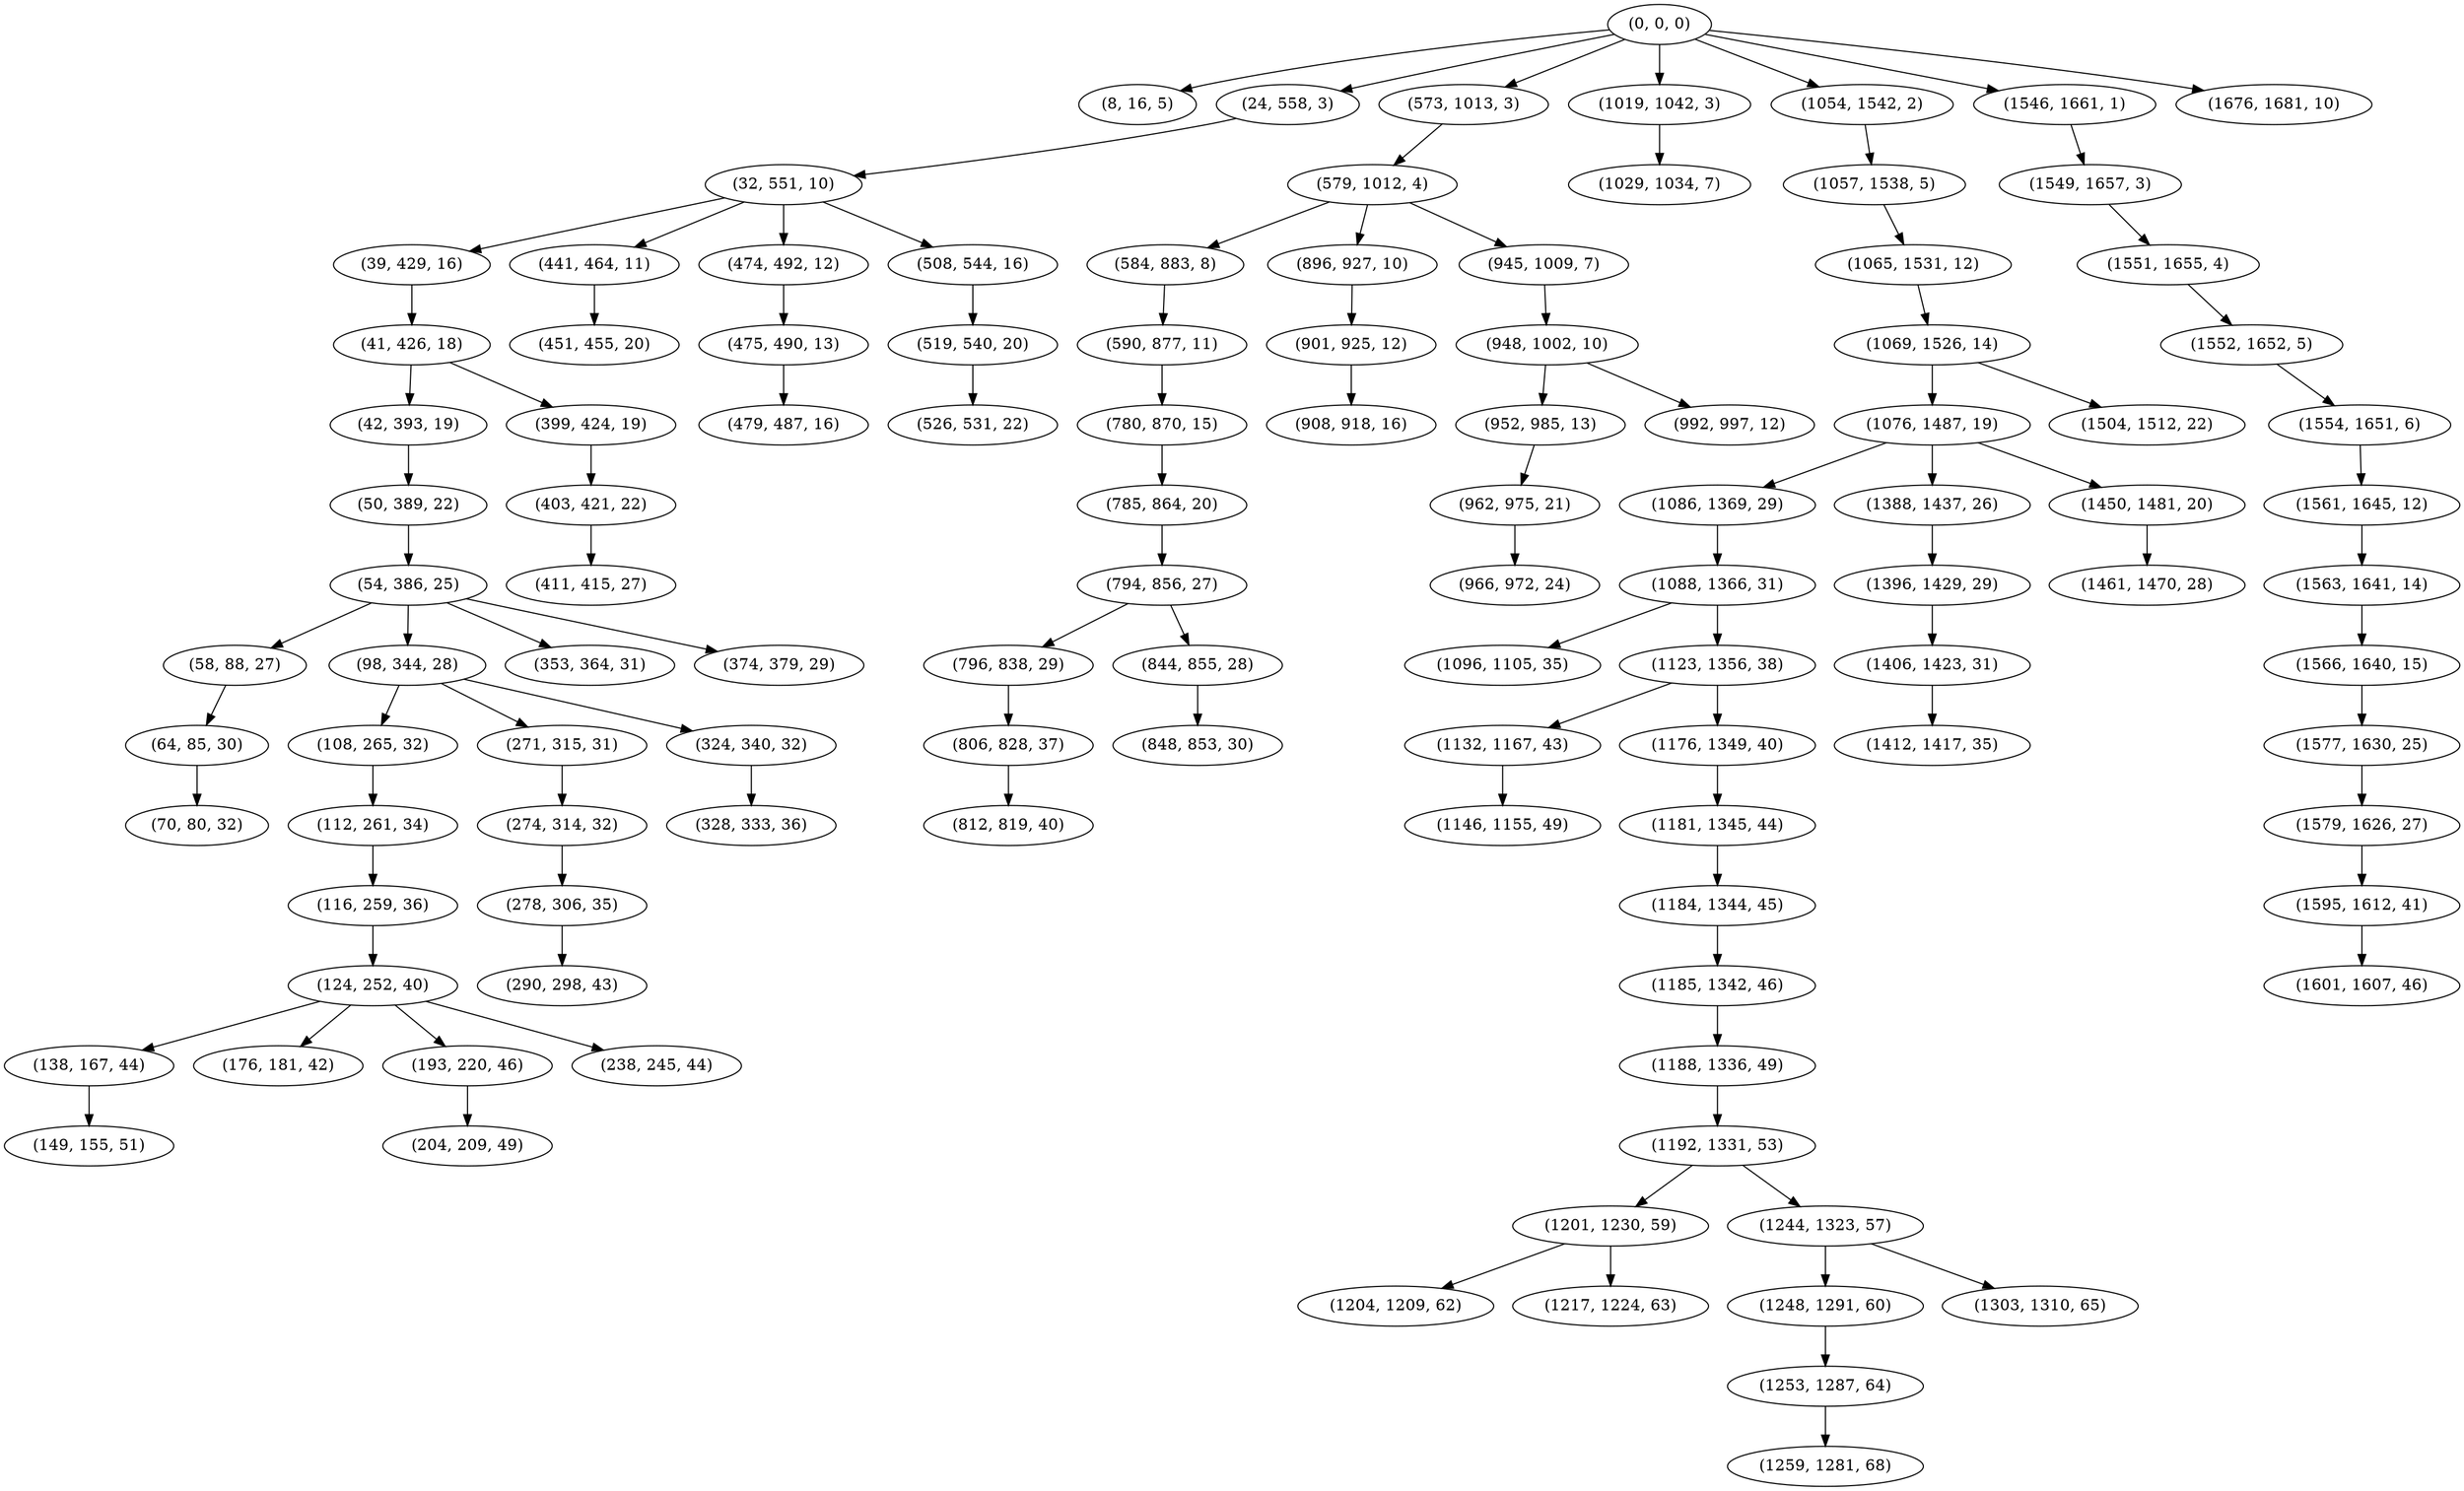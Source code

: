 digraph tree {
    "(0, 0, 0)";
    "(8, 16, 5)";
    "(24, 558, 3)";
    "(32, 551, 10)";
    "(39, 429, 16)";
    "(41, 426, 18)";
    "(42, 393, 19)";
    "(50, 389, 22)";
    "(54, 386, 25)";
    "(58, 88, 27)";
    "(64, 85, 30)";
    "(70, 80, 32)";
    "(98, 344, 28)";
    "(108, 265, 32)";
    "(112, 261, 34)";
    "(116, 259, 36)";
    "(124, 252, 40)";
    "(138, 167, 44)";
    "(149, 155, 51)";
    "(176, 181, 42)";
    "(193, 220, 46)";
    "(204, 209, 49)";
    "(238, 245, 44)";
    "(271, 315, 31)";
    "(274, 314, 32)";
    "(278, 306, 35)";
    "(290, 298, 43)";
    "(324, 340, 32)";
    "(328, 333, 36)";
    "(353, 364, 31)";
    "(374, 379, 29)";
    "(399, 424, 19)";
    "(403, 421, 22)";
    "(411, 415, 27)";
    "(441, 464, 11)";
    "(451, 455, 20)";
    "(474, 492, 12)";
    "(475, 490, 13)";
    "(479, 487, 16)";
    "(508, 544, 16)";
    "(519, 540, 20)";
    "(526, 531, 22)";
    "(573, 1013, 3)";
    "(579, 1012, 4)";
    "(584, 883, 8)";
    "(590, 877, 11)";
    "(780, 870, 15)";
    "(785, 864, 20)";
    "(794, 856, 27)";
    "(796, 838, 29)";
    "(806, 828, 37)";
    "(812, 819, 40)";
    "(844, 855, 28)";
    "(848, 853, 30)";
    "(896, 927, 10)";
    "(901, 925, 12)";
    "(908, 918, 16)";
    "(945, 1009, 7)";
    "(948, 1002, 10)";
    "(952, 985, 13)";
    "(962, 975, 21)";
    "(966, 972, 24)";
    "(992, 997, 12)";
    "(1019, 1042, 3)";
    "(1029, 1034, 7)";
    "(1054, 1542, 2)";
    "(1057, 1538, 5)";
    "(1065, 1531, 12)";
    "(1069, 1526, 14)";
    "(1076, 1487, 19)";
    "(1086, 1369, 29)";
    "(1088, 1366, 31)";
    "(1096, 1105, 35)";
    "(1123, 1356, 38)";
    "(1132, 1167, 43)";
    "(1146, 1155, 49)";
    "(1176, 1349, 40)";
    "(1181, 1345, 44)";
    "(1184, 1344, 45)";
    "(1185, 1342, 46)";
    "(1188, 1336, 49)";
    "(1192, 1331, 53)";
    "(1201, 1230, 59)";
    "(1204, 1209, 62)";
    "(1217, 1224, 63)";
    "(1244, 1323, 57)";
    "(1248, 1291, 60)";
    "(1253, 1287, 64)";
    "(1259, 1281, 68)";
    "(1303, 1310, 65)";
    "(1388, 1437, 26)";
    "(1396, 1429, 29)";
    "(1406, 1423, 31)";
    "(1412, 1417, 35)";
    "(1450, 1481, 20)";
    "(1461, 1470, 28)";
    "(1504, 1512, 22)";
    "(1546, 1661, 1)";
    "(1549, 1657, 3)";
    "(1551, 1655, 4)";
    "(1552, 1652, 5)";
    "(1554, 1651, 6)";
    "(1561, 1645, 12)";
    "(1563, 1641, 14)";
    "(1566, 1640, 15)";
    "(1577, 1630, 25)";
    "(1579, 1626, 27)";
    "(1595, 1612, 41)";
    "(1601, 1607, 46)";
    "(1676, 1681, 10)";
    "(0, 0, 0)" -> "(8, 16, 5)";
    "(0, 0, 0)" -> "(24, 558, 3)";
    "(0, 0, 0)" -> "(573, 1013, 3)";
    "(0, 0, 0)" -> "(1019, 1042, 3)";
    "(0, 0, 0)" -> "(1054, 1542, 2)";
    "(0, 0, 0)" -> "(1546, 1661, 1)";
    "(0, 0, 0)" -> "(1676, 1681, 10)";
    "(24, 558, 3)" -> "(32, 551, 10)";
    "(32, 551, 10)" -> "(39, 429, 16)";
    "(32, 551, 10)" -> "(441, 464, 11)";
    "(32, 551, 10)" -> "(474, 492, 12)";
    "(32, 551, 10)" -> "(508, 544, 16)";
    "(39, 429, 16)" -> "(41, 426, 18)";
    "(41, 426, 18)" -> "(42, 393, 19)";
    "(41, 426, 18)" -> "(399, 424, 19)";
    "(42, 393, 19)" -> "(50, 389, 22)";
    "(50, 389, 22)" -> "(54, 386, 25)";
    "(54, 386, 25)" -> "(58, 88, 27)";
    "(54, 386, 25)" -> "(98, 344, 28)";
    "(54, 386, 25)" -> "(353, 364, 31)";
    "(54, 386, 25)" -> "(374, 379, 29)";
    "(58, 88, 27)" -> "(64, 85, 30)";
    "(64, 85, 30)" -> "(70, 80, 32)";
    "(98, 344, 28)" -> "(108, 265, 32)";
    "(98, 344, 28)" -> "(271, 315, 31)";
    "(98, 344, 28)" -> "(324, 340, 32)";
    "(108, 265, 32)" -> "(112, 261, 34)";
    "(112, 261, 34)" -> "(116, 259, 36)";
    "(116, 259, 36)" -> "(124, 252, 40)";
    "(124, 252, 40)" -> "(138, 167, 44)";
    "(124, 252, 40)" -> "(176, 181, 42)";
    "(124, 252, 40)" -> "(193, 220, 46)";
    "(124, 252, 40)" -> "(238, 245, 44)";
    "(138, 167, 44)" -> "(149, 155, 51)";
    "(193, 220, 46)" -> "(204, 209, 49)";
    "(271, 315, 31)" -> "(274, 314, 32)";
    "(274, 314, 32)" -> "(278, 306, 35)";
    "(278, 306, 35)" -> "(290, 298, 43)";
    "(324, 340, 32)" -> "(328, 333, 36)";
    "(399, 424, 19)" -> "(403, 421, 22)";
    "(403, 421, 22)" -> "(411, 415, 27)";
    "(441, 464, 11)" -> "(451, 455, 20)";
    "(474, 492, 12)" -> "(475, 490, 13)";
    "(475, 490, 13)" -> "(479, 487, 16)";
    "(508, 544, 16)" -> "(519, 540, 20)";
    "(519, 540, 20)" -> "(526, 531, 22)";
    "(573, 1013, 3)" -> "(579, 1012, 4)";
    "(579, 1012, 4)" -> "(584, 883, 8)";
    "(579, 1012, 4)" -> "(896, 927, 10)";
    "(579, 1012, 4)" -> "(945, 1009, 7)";
    "(584, 883, 8)" -> "(590, 877, 11)";
    "(590, 877, 11)" -> "(780, 870, 15)";
    "(780, 870, 15)" -> "(785, 864, 20)";
    "(785, 864, 20)" -> "(794, 856, 27)";
    "(794, 856, 27)" -> "(796, 838, 29)";
    "(794, 856, 27)" -> "(844, 855, 28)";
    "(796, 838, 29)" -> "(806, 828, 37)";
    "(806, 828, 37)" -> "(812, 819, 40)";
    "(844, 855, 28)" -> "(848, 853, 30)";
    "(896, 927, 10)" -> "(901, 925, 12)";
    "(901, 925, 12)" -> "(908, 918, 16)";
    "(945, 1009, 7)" -> "(948, 1002, 10)";
    "(948, 1002, 10)" -> "(952, 985, 13)";
    "(948, 1002, 10)" -> "(992, 997, 12)";
    "(952, 985, 13)" -> "(962, 975, 21)";
    "(962, 975, 21)" -> "(966, 972, 24)";
    "(1019, 1042, 3)" -> "(1029, 1034, 7)";
    "(1054, 1542, 2)" -> "(1057, 1538, 5)";
    "(1057, 1538, 5)" -> "(1065, 1531, 12)";
    "(1065, 1531, 12)" -> "(1069, 1526, 14)";
    "(1069, 1526, 14)" -> "(1076, 1487, 19)";
    "(1069, 1526, 14)" -> "(1504, 1512, 22)";
    "(1076, 1487, 19)" -> "(1086, 1369, 29)";
    "(1076, 1487, 19)" -> "(1388, 1437, 26)";
    "(1076, 1487, 19)" -> "(1450, 1481, 20)";
    "(1086, 1369, 29)" -> "(1088, 1366, 31)";
    "(1088, 1366, 31)" -> "(1096, 1105, 35)";
    "(1088, 1366, 31)" -> "(1123, 1356, 38)";
    "(1123, 1356, 38)" -> "(1132, 1167, 43)";
    "(1123, 1356, 38)" -> "(1176, 1349, 40)";
    "(1132, 1167, 43)" -> "(1146, 1155, 49)";
    "(1176, 1349, 40)" -> "(1181, 1345, 44)";
    "(1181, 1345, 44)" -> "(1184, 1344, 45)";
    "(1184, 1344, 45)" -> "(1185, 1342, 46)";
    "(1185, 1342, 46)" -> "(1188, 1336, 49)";
    "(1188, 1336, 49)" -> "(1192, 1331, 53)";
    "(1192, 1331, 53)" -> "(1201, 1230, 59)";
    "(1192, 1331, 53)" -> "(1244, 1323, 57)";
    "(1201, 1230, 59)" -> "(1204, 1209, 62)";
    "(1201, 1230, 59)" -> "(1217, 1224, 63)";
    "(1244, 1323, 57)" -> "(1248, 1291, 60)";
    "(1244, 1323, 57)" -> "(1303, 1310, 65)";
    "(1248, 1291, 60)" -> "(1253, 1287, 64)";
    "(1253, 1287, 64)" -> "(1259, 1281, 68)";
    "(1388, 1437, 26)" -> "(1396, 1429, 29)";
    "(1396, 1429, 29)" -> "(1406, 1423, 31)";
    "(1406, 1423, 31)" -> "(1412, 1417, 35)";
    "(1450, 1481, 20)" -> "(1461, 1470, 28)";
    "(1546, 1661, 1)" -> "(1549, 1657, 3)";
    "(1549, 1657, 3)" -> "(1551, 1655, 4)";
    "(1551, 1655, 4)" -> "(1552, 1652, 5)";
    "(1552, 1652, 5)" -> "(1554, 1651, 6)";
    "(1554, 1651, 6)" -> "(1561, 1645, 12)";
    "(1561, 1645, 12)" -> "(1563, 1641, 14)";
    "(1563, 1641, 14)" -> "(1566, 1640, 15)";
    "(1566, 1640, 15)" -> "(1577, 1630, 25)";
    "(1577, 1630, 25)" -> "(1579, 1626, 27)";
    "(1579, 1626, 27)" -> "(1595, 1612, 41)";
    "(1595, 1612, 41)" -> "(1601, 1607, 46)";
}
